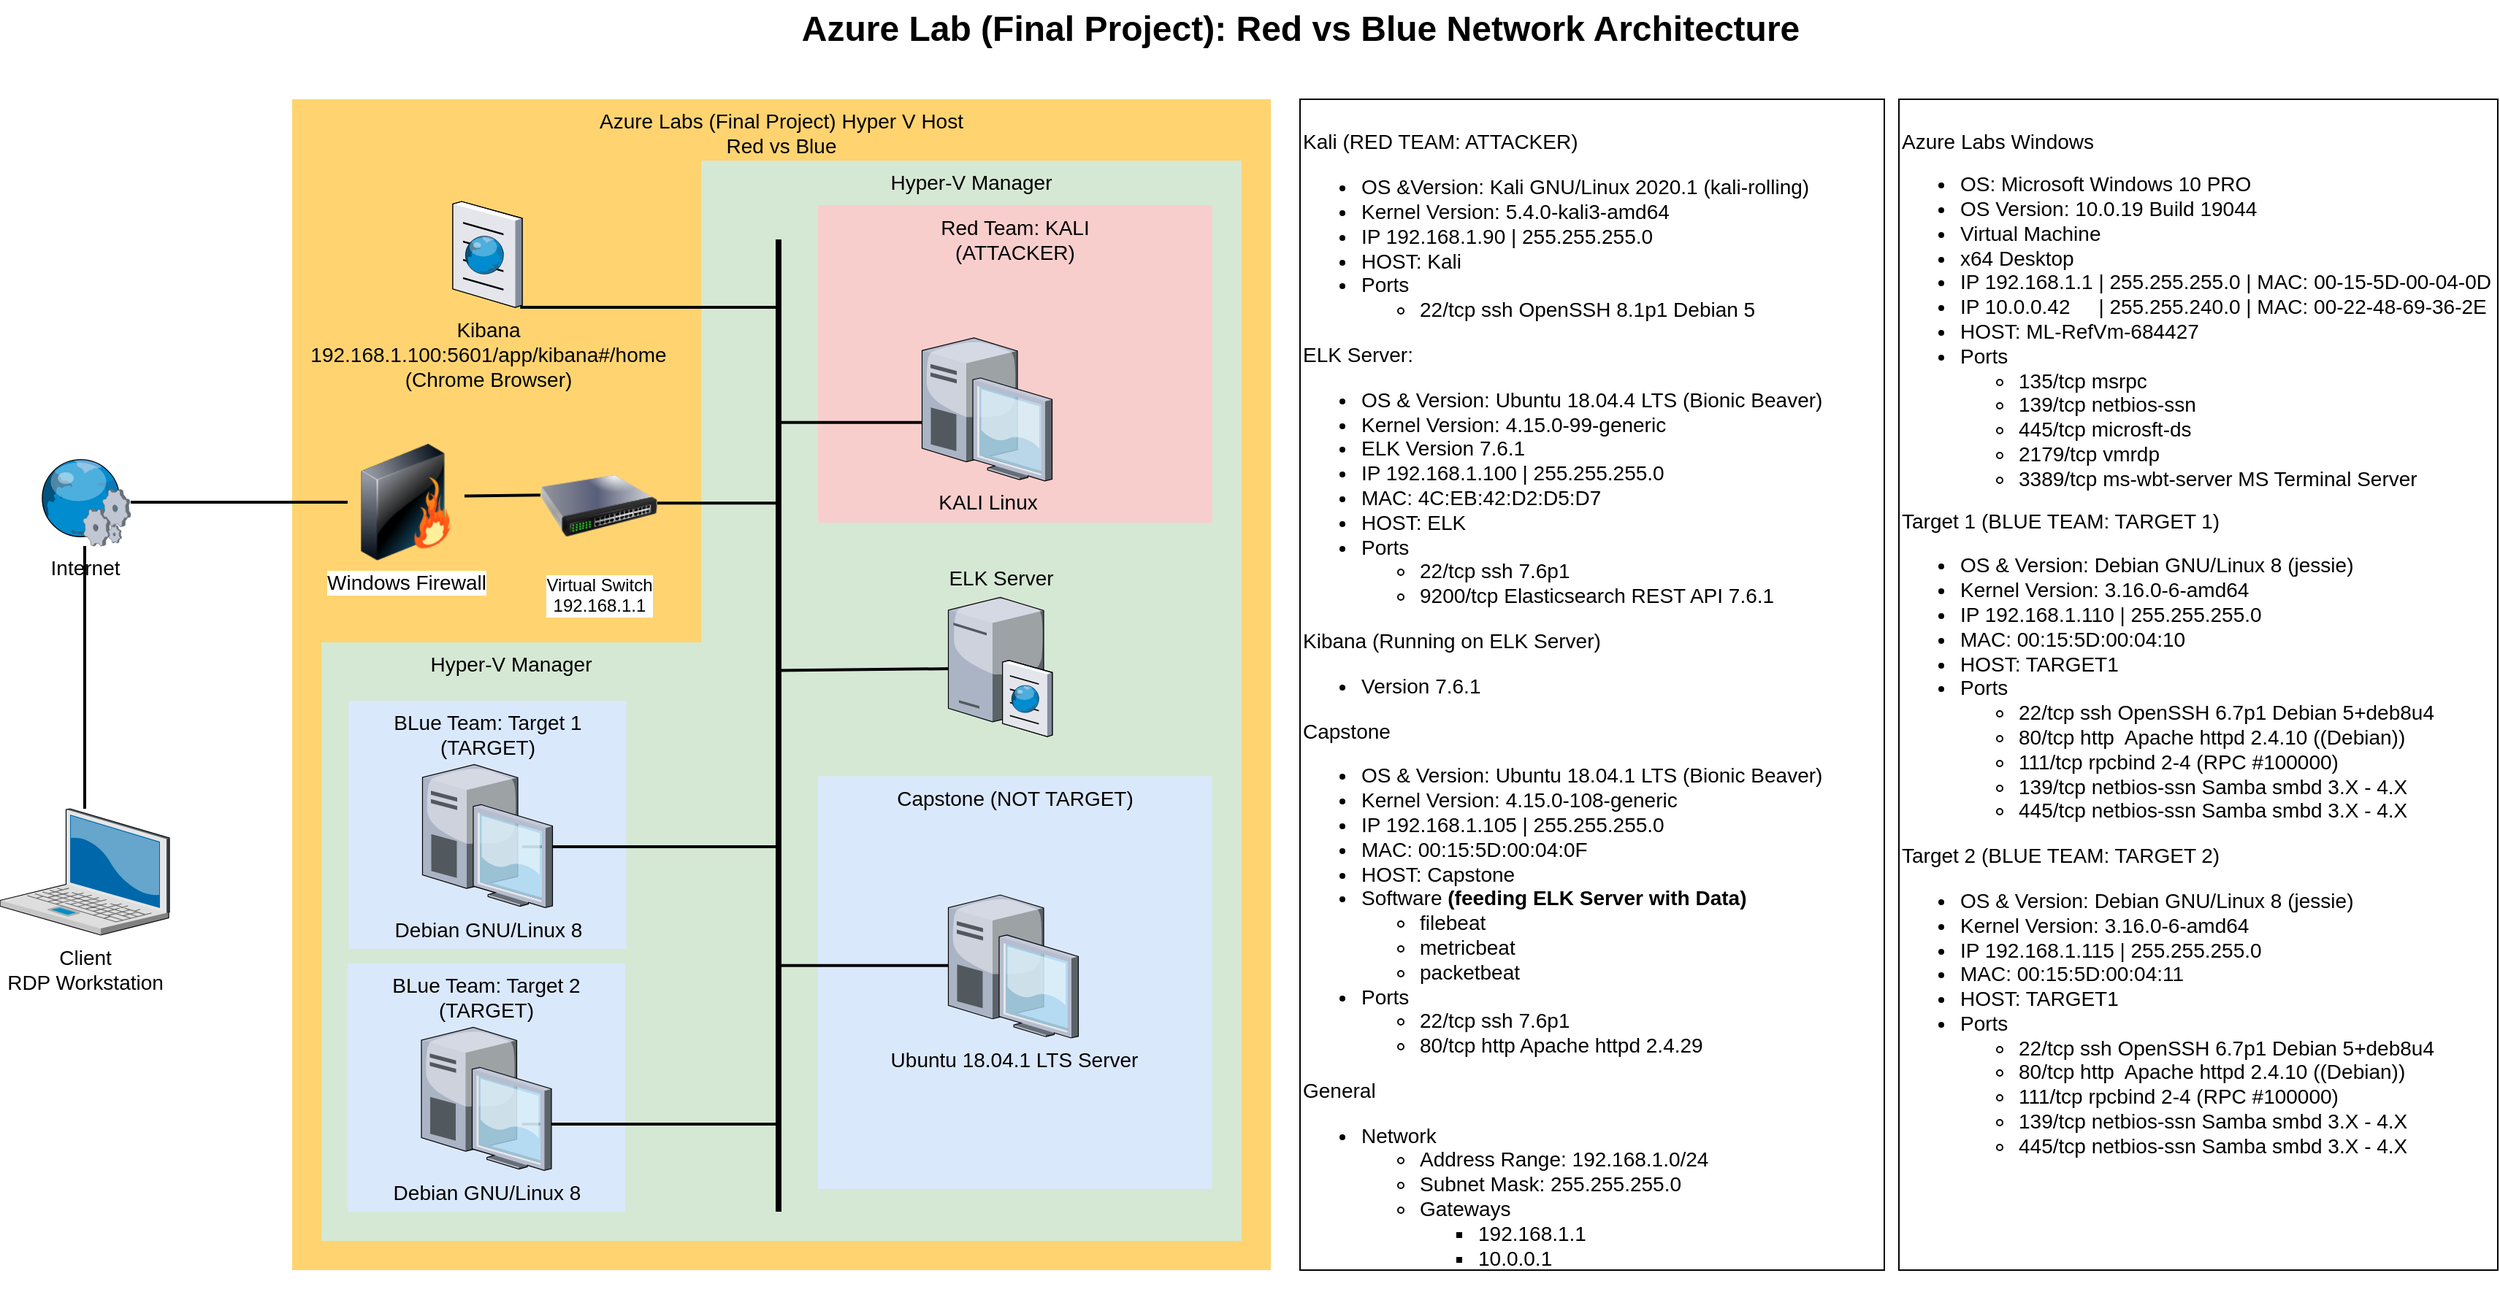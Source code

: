 <mxfile version="18.1.3" type="device"><diagram name="Page-1" id="e3a06f82-3646-2815-327d-82caf3d4e204"><mxGraphModel dx="1902" dy="1009" grid="1" gridSize="10" guides="1" tooltips="1" connect="1" arrows="1" fold="1" page="1" pageScale="1.5" pageWidth="1169" pageHeight="826" background="none" math="0" shadow="0"><root><mxCell id="0" style=";html=1;"/><mxCell id="1" style=";html=1;" parent="0"/><mxCell id="6a7d8f32e03d9370-57" value="Azure Labs (Final Project) Hyper V Host&lt;br&gt;Red vs Blue" style="whiteSpace=wrap;html=1;fillColor=#FFD470;gradientColor=none;fontSize=14;strokeColor=none;verticalAlign=top;" parent="1" vertex="1"><mxGeometry x="240" y="98" width="670" height="802" as="geometry"/></mxCell><mxCell id="W8E_rgwC4gZ-Yeh-MlZg-1" value="Hyper-V Manager" style="whiteSpace=wrap;html=1;fillColor=#d5e8d4;fontSize=14;strokeColor=none;verticalAlign=top;" parent="1" vertex="1"><mxGeometry x="260" y="470" width="260" height="410" as="geometry"/></mxCell><mxCell id="6a7d8f32e03d9370-60" value="Hyper-V Manager" style="whiteSpace=wrap;html=1;fillColor=#d5e8d4;fontSize=14;strokeColor=none;verticalAlign=top;" parent="1" vertex="1"><mxGeometry x="520" y="140" width="370" height="740" as="geometry"/></mxCell><mxCell id="6a7d8f32e03d9370-61" value="Red Team: KALI&lt;br&gt;(ATTACKER)" style="whiteSpace=wrap;html=1;fillColor=#f8cecc;fontSize=14;strokeColor=none;verticalAlign=top;" parent="1" vertex="1"><mxGeometry x="600" y="170.56" width="269.75" height="217.44" as="geometry"/></mxCell><mxCell id="6a7d8f32e03d9370-58" value="Capstone (NOT TARGET)" style="whiteSpace=wrap;html=1;fillColor=#dae8fc;fontSize=14;strokeColor=none;verticalAlign=top;" parent="1" vertex="1"><mxGeometry x="600" y="561.69" width="269.75" height="282.75" as="geometry"/></mxCell><mxCell id="6a7d8f32e03d9370-36" style="edgeStyle=none;rounded=0;html=1;startSize=10;endSize=10;jettySize=auto;orthogonalLoop=1;fontSize=14;endArrow=none;endFill=0;strokeWidth=2;entryX=0.029;entryY=0.493;entryDx=0;entryDy=0;entryPerimeter=0;" parent="1" edge="1"><mxGeometry relative="1" as="geometry"><mxPoint x="708.831" y="691.314" as="targetPoint"/><mxPoint x="572.182" y="691.314" as="sourcePoint"/></mxGeometry></mxCell><mxCell id="6a7d8f32e03d9370-35" style="edgeStyle=none;rounded=0;html=1;startSize=10;endSize=10;jettySize=auto;orthogonalLoop=1;fontSize=14;endArrow=none;endFill=0;strokeWidth=2;" parent="1" source="6a7d8f32e03d9370-2" target="6a7d8f32e03d9370-30" edge="1"><mxGeometry relative="1" as="geometry"><mxPoint x="473.5" y="346.25" as="targetPoint"/></mxGeometry></mxCell><mxCell id="6a7d8f32e03d9370-2" value="Client&lt;br&gt;RDP Workstation" style="verticalLabelPosition=bottom;aspect=fixed;html=1;verticalAlign=top;strokeColor=none;shape=mxgraph.citrix.laptop_2;fillColor=#66B2FF;gradientColor=#0066CC;fontSize=14;" parent="1" vertex="1"><mxGeometry x="40.0" y="584" width="116" height="86.5" as="geometry"/></mxCell><mxCell id="6a7d8f32e03d9370-4" value="Ubuntu 18.04.1 LTS Server" style="verticalLabelPosition=bottom;aspect=fixed;html=1;verticalAlign=top;strokeColor=none;shape=mxgraph.citrix.desktop;fillColor=#66B2FF;gradientColor=#0066CC;fontSize=14;" parent="1" vertex="1"><mxGeometry x="689.25" y="643.0" width="89" height="98" as="geometry"/></mxCell><mxCell id="6a7d8f32e03d9370-52" style="edgeStyle=none;rounded=0;html=1;startSize=10;endSize=10;jettySize=auto;orthogonalLoop=1;fontSize=14;endArrow=none;endFill=0;strokeWidth=2;" parent="1" edge="1"><mxGeometry relative="1" as="geometry"><mxPoint x="672.458" y="319.43" as="targetPoint"/><mxPoint x="574" y="319.43" as="sourcePoint"/></mxGeometry></mxCell><mxCell id="6a7d8f32e03d9370-46" style="edgeStyle=none;rounded=0;html=1;startSize=10;endSize=10;jettySize=auto;orthogonalLoop=1;fontSize=14;endArrow=none;endFill=0;strokeWidth=2;entryX=-0.067;entryY=0.523;entryDx=0;entryDy=0;entryPerimeter=0;" parent="1" edge="1"><mxGeometry relative="1" as="geometry"><mxPoint x="572.462" y="489.243" as="sourcePoint"/><mxPoint x="701.493" y="487.922" as="targetPoint"/></mxGeometry></mxCell><mxCell id="6a7d8f32e03d9370-49" style="edgeStyle=none;rounded=0;html=1;startSize=10;endSize=10;jettySize=auto;orthogonalLoop=1;fontSize=14;endArrow=none;endFill=0;strokeWidth=2;entryX=0;entryY=0.5;entryDx=0;entryDy=0;" parent="1" source="6a7d8f32e03d9370-30" target="bP6HOrqhy1h0Im3hR-uU-18" edge="1"><mxGeometry relative="1" as="geometry"><mxPoint x="583" y="366.25" as="targetPoint"/></mxGeometry></mxCell><mxCell id="6a7d8f32e03d9370-30" value="Internet" style="verticalLabelPosition=bottom;aspect=fixed;html=1;verticalAlign=top;strokeColor=none;shape=mxgraph.citrix.web_service;fillColor=#66B2FF;gradientColor=#0066CC;fontSize=14;" parent="1" vertex="1"><mxGeometry x="66.5" y="344" width="63" height="60" as="geometry"/></mxCell><mxCell id="6a7d8f32e03d9370-62" value="Azure Lab (Final Project): Red vs Blue Network Architecture" style="text;strokeColor=none;fillColor=none;html=1;fontSize=24;fontStyle=1;verticalAlign=middle;align=center;" parent="1" vertex="1"><mxGeometry x="499" y="30" width="861" height="40" as="geometry"/></mxCell><mxCell id="bP6HOrqhy1h0Im3hR-uU-3" value="&lt;br&gt;&lt;div style=&quot;font-size: 14px&quot;&gt;&lt;div&gt;Azure Labs Windows&amp;nbsp;&lt;br style=&quot;font-size: 12px&quot;&gt;&lt;ul style=&quot;font-size: 12px&quot;&gt;&lt;li style=&quot;font-size: 14px&quot;&gt;OS: Microsoft Windows 10 PRO&lt;/li&gt;&lt;li style=&quot;font-size: 14px&quot;&gt;OS Version: 10.0.19 Build 19044&lt;/li&gt;&lt;li style=&quot;font-size: 14px&quot;&gt;Virtual Machine&lt;/li&gt;&lt;li style=&quot;font-size: 14px&quot;&gt;x64 Desktop&lt;/li&gt;&lt;li style=&quot;font-size: 14px&quot;&gt;IP 192.168.1.1 | 255.255.255.0 | MAC: 00-15-5D-00-04-0D&lt;/li&gt;&lt;li style=&quot;font-size: 14px&quot;&gt;IP 10.0.0.42&amp;nbsp; &amp;nbsp; &amp;nbsp;| 255.255.240.0 | MAC: 00-22-48-69-36-2E&lt;/li&gt;&lt;li style=&quot;font-size: 14px&quot;&gt;HOST: ML-RefVm-684427&lt;/li&gt;&lt;li style=&quot;font-size: 14px&quot;&gt;Ports&lt;/li&gt;&lt;ul style=&quot;font-size: 14px&quot;&gt;&lt;li&gt;135/tcp msrpc&lt;/li&gt;&lt;li&gt;139/tcp netbios-ssn&lt;/li&gt;&lt;li&gt;445/tcp microsft-ds&lt;/li&gt;&lt;li&gt;2179/tcp vmrdp&lt;/li&gt;&lt;li&gt;3389/tcp ms-wbt-server MS Terminal Server&lt;/li&gt;&lt;/ul&gt;&lt;/ul&gt;&lt;/div&gt;&lt;div&gt;&lt;div&gt;Target 1 (BLUE TEAM: TARGET 1)&lt;/div&gt;&lt;div&gt;&lt;ul&gt;&lt;li&gt;OS &amp;amp; Version: Debian GNU/Linux 8 (jessie)&lt;/li&gt;&lt;li&gt;Kernel Version: 3.16.0-6-amd64&lt;/li&gt;&lt;li&gt;IP 192.168.1.110 | 255.255.255.0&lt;/li&gt;&lt;li&gt;MAC: 00:15:5D:00:04:10&lt;/li&gt;&lt;li&gt;HOST: TARGET1&lt;/li&gt;&lt;li&gt;Ports&lt;/li&gt;&lt;ul&gt;&lt;li&gt;&lt;span style=&quot;background-color: initial;&quot;&gt;22/tcp ssh OpenSSH 6.7p1 Debian 5+deb8u4&lt;/span&gt;&lt;/li&gt;&lt;li&gt;80/tcp http&amp;nbsp; Apache httpd 2.4.10 ((Debian))&lt;/li&gt;&lt;li&gt;111/tcp rpcbind 2-4 (RPC #100000)&lt;/li&gt;&lt;li&gt;139/tcp netbios-ssn Samba smbd 3.X - 4.X&lt;/li&gt;&lt;li&gt;445/tcp netbios-ssn Samba smbd 3.X - 4.X&lt;/li&gt;&lt;/ul&gt;&lt;/ul&gt;&lt;/div&gt;&lt;/div&gt;&lt;/div&gt;&lt;div style=&quot;font-size: 14px&quot;&gt;&lt;div&gt;&lt;div&gt;Target 2 (BLUE TEAM: TARGET 2)&lt;/div&gt;&lt;div&gt;&lt;ul&gt;&lt;li&gt;OS &amp;amp; Version: Debian GNU/Linux 8 (jessie)&lt;/li&gt;&lt;li&gt;Kernel Version: 3.16.0-6-amd64&lt;/li&gt;&lt;li&gt;IP 192.168.1.115 | 255.255.255.0&lt;/li&gt;&lt;li&gt;MAC: 00:15:5D:00:04:11&lt;/li&gt;&lt;li&gt;HOST: TARGET1&lt;/li&gt;&lt;li&gt;Ports&lt;/li&gt;&lt;ul&gt;&lt;li&gt;&lt;span style=&quot;background-color: initial;&quot;&gt;22/tcp ssh OpenSSH 6.7p1 Debian 5+deb8u4&lt;/span&gt;&lt;/li&gt;&lt;li&gt;80/tcp http&amp;nbsp; Apache httpd 2.4.10 ((Debian))&lt;/li&gt;&lt;li&gt;111/tcp rpcbind 2-4 (RPC #100000)&lt;/li&gt;&lt;li&gt;139/tcp netbios-ssn Samba smbd 3.X - 4.X&lt;/li&gt;&lt;li&gt;445/tcp netbios-ssn Samba smbd 3.X - 4.X&lt;/li&gt;&lt;/ul&gt;&lt;/ul&gt;&lt;/div&gt;&lt;/div&gt;&lt;/div&gt;" style="rounded=0;whiteSpace=wrap;html=1;align=left;verticalAlign=top;" parent="1" vertex="1"><mxGeometry x="1340" y="98" width="410" height="802" as="geometry"/></mxCell><mxCell id="bP6HOrqhy1h0Im3hR-uU-7" value="KALI Linux" style="verticalLabelPosition=bottom;aspect=fixed;html=1;verticalAlign=top;strokeColor=none;shape=mxgraph.citrix.desktop;fillColor=#66B2FF;gradientColor=#0066CC;fontSize=14;" parent="1" vertex="1"><mxGeometry x="671.25" y="261.43" width="89" height="98" as="geometry"/></mxCell><mxCell id="bP6HOrqhy1h0Im3hR-uU-11" value="" style="line;strokeWidth=4;direction=south;html=1;perimeter=backbonePerimeter;points=[];outlineConnect=0;fontSize=14;" parent="1" vertex="1"><mxGeometry x="568" y="194" width="10" height="666" as="geometry"/></mxCell><mxCell id="bP6HOrqhy1h0Im3hR-uU-12" value="ELK Server" style="verticalLabelPosition=top;aspect=fixed;html=1;verticalAlign=bottom;strokeColor=none;shape=mxgraph.citrix.cache_server;fillColor=#66B2FF;gradientColor=#0066CC;fontSize=14;labelPosition=center;align=center;" parent="1" vertex="1"><mxGeometry x="689.25" y="436.93" width="71" height="97.5" as="geometry"/></mxCell><mxCell id="bP6HOrqhy1h0Im3hR-uU-18" value="Windows Firewall" style="image;html=1;image=img/lib/clip_art/networking/Firewall_128x128.png;fontSize=14;" parent="1" vertex="1"><mxGeometry x="278" y="334" width="80" height="80" as="geometry"/></mxCell><mxCell id="bP6HOrqhy1h0Im3hR-uU-19" style="edgeStyle=none;rounded=0;html=1;startSize=10;endSize=10;jettySize=auto;orthogonalLoop=1;fontSize=14;endArrow=none;endFill=0;strokeWidth=2;" parent="1" edge="1"><mxGeometry relative="1" as="geometry"><mxPoint x="410" y="369.159" as="sourcePoint"/><mxPoint x="358" y="369.782" as="targetPoint"/><Array as="points"/></mxGeometry></mxCell><mxCell id="bP6HOrqhy1h0Im3hR-uU-20" value="Kibana&lt;br&gt;192.168.1.100:5601/app/kibana#/home&lt;br&gt;(Chrome Browser)" style="verticalLabelPosition=bottom;sketch=0;aspect=fixed;html=1;verticalAlign=top;strokeColor=none;align=center;outlineConnect=0;shape=mxgraph.citrix.browser;fontSize=14;" parent="1" vertex="1"><mxGeometry x="350" y="168" width="47.5" height="72.5" as="geometry"/></mxCell><mxCell id="bP6HOrqhy1h0Im3hR-uU-21" style="edgeStyle=none;rounded=0;html=1;startSize=10;endSize=10;jettySize=auto;orthogonalLoop=1;fontSize=14;endArrow=none;endFill=0;strokeWidth=2;" parent="1" source="bP6HOrqhy1h0Im3hR-uU-11" target="bP6HOrqhy1h0Im3hR-uU-20" edge="1"><mxGeometry relative="1" as="geometry"><mxPoint x="553" y="223.741" as="sourcePoint"/><mxPoint x="431" y="484.862" as="targetPoint"/></mxGeometry></mxCell><mxCell id="6YtZUeA8pBEMwCtIloeF-3" value="&lt;br&gt;&lt;span style=&quot;font-size: 14px&quot;&gt;Kali (RED TEAM: ATTACKER)&lt;/span&gt;&lt;br&gt;&lt;div style=&quot;font-size: 14px&quot;&gt;&lt;ul&gt;&lt;li&gt;OS &amp;amp;Version: Kali GNU/Linux 2020.1 (kali-rolling)&lt;/li&gt;&lt;li&gt;Kernel Version: 5.4.0-kali3-amd64&lt;/li&gt;&lt;li&gt;IP 192.168.1.90 | 255.255.255.0&lt;/li&gt;&lt;li&gt;HOST: Kali&lt;/li&gt;&lt;li&gt;Ports&lt;/li&gt;&lt;ul&gt;&lt;li&gt;22/tcp ssh OpenSSH 8.1p1 Debian 5&lt;/li&gt;&lt;/ul&gt;&lt;/ul&gt;&lt;/div&gt;&lt;span style=&quot;font-size: 14px&quot;&gt;ELK Server:&lt;/span&gt;&lt;br&gt;&lt;ul style=&quot;font-size: 14px;&quot;&gt;&lt;li style=&quot;font-size: 14px;&quot;&gt;&lt;span style=&quot;font-size: 14px&quot;&gt;OS &amp;amp; Version: Ubuntu 18.04.4 LTS (Bionic Beaver)&amp;nbsp;&lt;/span&gt;&lt;/li&gt;&lt;li style=&quot;font-size: 14px;&quot;&gt;Kernel Version: 4.15.0-99-generic&lt;/li&gt;&lt;li style=&quot;font-size: 14px;&quot;&gt;ELK Version 7.6.1&lt;/li&gt;&lt;li style=&quot;font-size: 14px;&quot;&gt;IP 192.168.1.100 | 255.255.255.0&lt;/li&gt;&lt;li style=&quot;font-size: 14px;&quot;&gt;MAC: 4C:EB:42:D2:D5:D7&lt;/li&gt;&lt;li style=&quot;&quot;&gt;&lt;font style=&quot;font-size: 14px;&quot;&gt;HOST: ELK&lt;/font&gt;&lt;/li&gt;&lt;li style=&quot;&quot;&gt;&lt;font style=&quot;font-size: 14px;&quot;&gt;Ports&lt;/font&gt;&lt;/li&gt;&lt;ul style=&quot;&quot;&gt;&lt;li&gt;&lt;font style=&quot;font-size: 14px;&quot;&gt;22/tcp ssh 7.6p1&lt;/font&gt;&lt;/li&gt;&lt;li&gt;&lt;font style=&quot;font-size: 14px;&quot;&gt;9200/tcp Elasticsearch REST API 7.6.1&lt;/font&gt;&lt;/li&gt;&lt;/ul&gt;&lt;/ul&gt;&lt;div style=&quot;font-size: 14px;&quot;&gt;&lt;font style=&quot;font-size: 14px;&quot;&gt;Kibana (Running on ELK Server)&lt;/font&gt;&lt;/div&gt;&lt;div style=&quot;font-size: 14px;&quot;&gt;&lt;ul style=&quot;&quot;&gt;&lt;li&gt;&lt;font style=&quot;font-size: 14px;&quot;&gt;Version 7.6.1&lt;/font&gt;&lt;/li&gt;&lt;/ul&gt;&lt;div style=&quot;&quot;&gt;&lt;font style=&quot;font-size: 14px;&quot;&gt;Capstone&lt;/font&gt;&lt;/div&gt;&lt;div style=&quot;&quot;&gt;&lt;ul style=&quot;&quot;&gt;&lt;li style=&quot;&quot;&gt;&lt;font style=&quot;font-size: 14px;&quot;&gt;OS &amp;amp; Version: Ubuntu 18.04.1 LTS (Bionic Beaver)&lt;/font&gt;&lt;/li&gt;&lt;li style=&quot;&quot;&gt;&lt;font style=&quot;font-size: 14px;&quot;&gt;Kernel Version: 4.15.0-108-generic&lt;/font&gt;&lt;/li&gt;&lt;li style=&quot;&quot;&gt;&lt;font style=&quot;font-size: 14px;&quot;&gt;IP 192.168.1.105 | 255.255.255.0&lt;/font&gt;&lt;/li&gt;&lt;li style=&quot;&quot;&gt;&lt;font style=&quot;font-size: 14px;&quot;&gt;MAC: 00:15:5D:00:04:0F&lt;/font&gt;&lt;/li&gt;&lt;li style=&quot;&quot;&gt;&lt;font style=&quot;font-size: 14px;&quot;&gt;HOST: Capstone&lt;/font&gt;&lt;/li&gt;&lt;li style=&quot;&quot;&gt;&lt;font style=&quot;font-size: 14px;&quot;&gt;Software &lt;b&gt;(feeding ELK Server with Data)&lt;/b&gt;&lt;/font&gt;&lt;/li&gt;&lt;ul style=&quot;&quot;&gt;&lt;li&gt;&lt;font style=&quot;font-size: 14px;&quot;&gt;filebeat&lt;/font&gt;&lt;/li&gt;&lt;li&gt;&lt;font style=&quot;font-size: 14px;&quot;&gt;metricbeat&lt;/font&gt;&lt;/li&gt;&lt;li&gt;&lt;font style=&quot;font-size: 14px;&quot;&gt;packetbeat&lt;/font&gt;&lt;/li&gt;&lt;/ul&gt;&lt;li style=&quot;&quot;&gt;&lt;font style=&quot;font-size: 14px;&quot;&gt;Ports&lt;/font&gt;&lt;/li&gt;&lt;ul style=&quot;&quot;&gt;&lt;li style=&quot;&quot;&gt;&lt;font style=&quot;font-size: 14px;&quot;&gt;22/tcp ssh 7.6p1&lt;/font&gt;&lt;/li&gt;&lt;li style=&quot;&quot;&gt;&lt;font style=&quot;font-size: 14px;&quot;&gt;80/tcp http Apache httpd 2.4.29&lt;/font&gt;&lt;/li&gt;&lt;/ul&gt;&lt;/ul&gt;&lt;/div&gt;&lt;div style=&quot;font-size: 14px;&quot;&gt;&lt;div&gt;General&lt;/div&gt;&lt;div&gt;&lt;ul&gt;&lt;li&gt;Network&lt;/li&gt;&lt;ul&gt;&lt;li&gt;Address Range: 192.168.1.0/24&lt;/li&gt;&lt;li&gt;Subnet Mask: 255.255.255.0&lt;/li&gt;&lt;li&gt;Gateways&lt;/li&gt;&lt;ul&gt;&lt;li&gt;192.168.1.1&lt;/li&gt;&lt;li&gt;10.0.0.1&lt;/li&gt;&lt;/ul&gt;&lt;/ul&gt;&lt;/ul&gt;&lt;/div&gt;&lt;/div&gt;&lt;/div&gt;" style="rounded=0;whiteSpace=wrap;html=1;align=left;verticalAlign=top;" parent="1" vertex="1"><mxGeometry x="930" y="98" width="400" height="802" as="geometry"/></mxCell><mxCell id="Fb9Oi_P7MVMGoEvR2lGK-2" value="Virtual Switch&lt;br&gt;192.168.1.1" style="image;html=1;image=img/lib/clip_art/networking/Switch_128x128.png" parent="1" vertex="1"><mxGeometry x="410" y="336.68" width="80" height="80" as="geometry"/></mxCell><mxCell id="Fb9Oi_P7MVMGoEvR2lGK-4" style="edgeStyle=none;rounded=0;html=1;startSize=10;endSize=10;jettySize=auto;orthogonalLoop=1;fontSize=14;endArrow=none;endFill=0;strokeWidth=2;" parent="1" edge="1"><mxGeometry relative="1" as="geometry"><mxPoint x="571" y="374.678" as="sourcePoint"/><mxPoint x="490" y="374.678" as="targetPoint"/><Array as="points"/></mxGeometry></mxCell><mxCell id="W8E_rgwC4gZ-Yeh-MlZg-2" value="BLue Team: Target 1&lt;br&gt;(TARGET)" style="whiteSpace=wrap;html=1;fillColor=#dae8fc;fontSize=14;strokeColor=none;verticalAlign=top;" parent="1" vertex="1"><mxGeometry x="278.75" y="510" width="190" height="170" as="geometry"/></mxCell><mxCell id="W8E_rgwC4gZ-Yeh-MlZg-4" value="BLue Team: Target 2&lt;br&gt;(TARGET)" style="whiteSpace=wrap;html=1;fillColor=#dae8fc;fontSize=14;strokeColor=none;verticalAlign=top;" parent="1" vertex="1"><mxGeometry x="278" y="690" width="190" height="170" as="geometry"/></mxCell><mxCell id="W8E_rgwC4gZ-Yeh-MlZg-6" style="edgeStyle=none;rounded=0;html=1;startSize=10;endSize=10;jettySize=auto;orthogonalLoop=1;fontSize=14;endArrow=none;endFill=0;strokeWidth=2;" parent="1" edge="1"><mxGeometry relative="1" as="geometry"><mxPoint x="571" y="610.005" as="sourcePoint"/><mxPoint x="397.5" y="610.005" as="targetPoint"/></mxGeometry></mxCell><mxCell id="W8E_rgwC4gZ-Yeh-MlZg-3" value="&lt;span style=&quot;text-align: left;&quot;&gt;Debian GNU/Linux 8&lt;/span&gt;" style="verticalLabelPosition=bottom;aspect=fixed;html=1;verticalAlign=top;strokeColor=none;shape=mxgraph.citrix.desktop;fillColor=#66B2FF;gradientColor=#0066CC;fontSize=14;" parent="1" vertex="1"><mxGeometry x="329.25" y="553.69" width="89" height="98" as="geometry"/></mxCell><mxCell id="W8E_rgwC4gZ-Yeh-MlZg-7" style="edgeStyle=none;rounded=0;html=1;startSize=10;endSize=10;jettySize=auto;orthogonalLoop=1;fontSize=14;endArrow=none;endFill=0;strokeWidth=2;" parent="1" edge="1"><mxGeometry relative="1" as="geometry"><mxPoint x="571" y="800.005" as="sourcePoint"/><mxPoint x="397.5" y="800.005" as="targetPoint"/></mxGeometry></mxCell><mxCell id="W8E_rgwC4gZ-Yeh-MlZg-5" value="&lt;span style=&quot;text-align: left;&quot;&gt;Debian GNU/Linux 8&lt;/span&gt;" style="verticalLabelPosition=bottom;aspect=fixed;html=1;verticalAlign=top;strokeColor=none;shape=mxgraph.citrix.desktop;fillColor=#66B2FF;gradientColor=#0066CC;fontSize=14;" parent="1" vertex="1"><mxGeometry x="328.5" y="733.69" width="89" height="98" as="geometry"/></mxCell></root></mxGraphModel></diagram></mxfile>